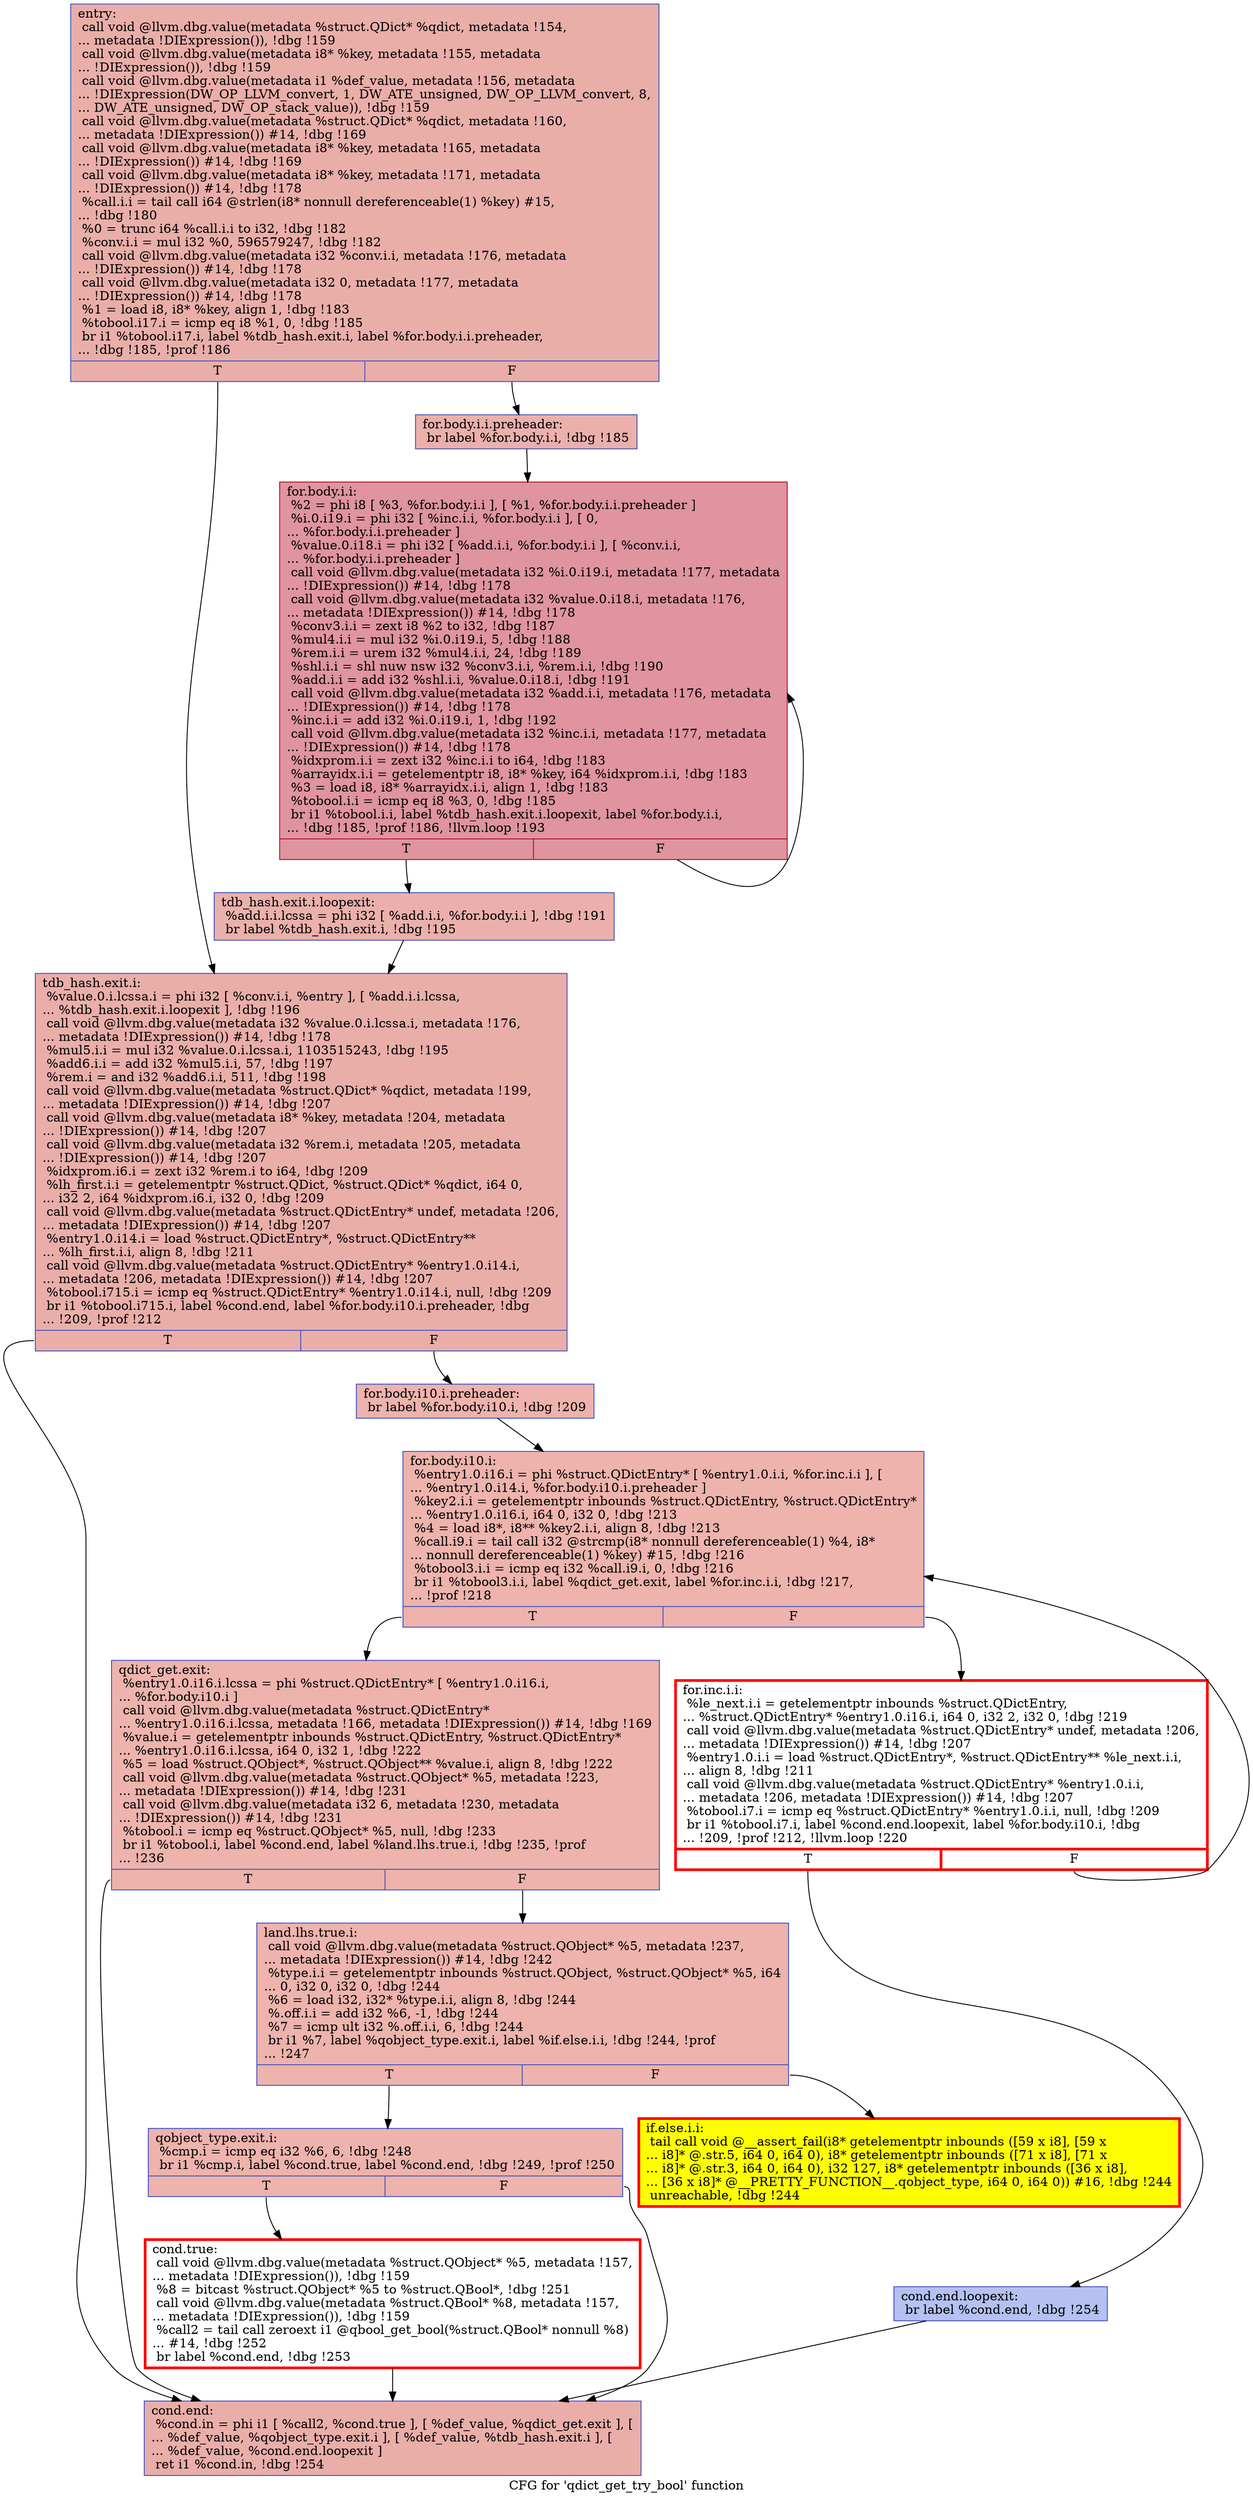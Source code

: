 digraph "CFG for 'qdict_get_try_bool' function" {
	label="CFG for 'qdict_get_try_bool' function";

	Node0x55e9cc5fa810 [shape=record,color="#3d50c3ff", style=filled, fillcolor="#d0473d70",label="{entry:\l  call void @llvm.dbg.value(metadata %struct.QDict* %qdict, metadata !154,\l... metadata !DIExpression()), !dbg !159\l  call void @llvm.dbg.value(metadata i8* %key, metadata !155, metadata\l... !DIExpression()), !dbg !159\l  call void @llvm.dbg.value(metadata i1 %def_value, metadata !156, metadata\l... !DIExpression(DW_OP_LLVM_convert, 1, DW_ATE_unsigned, DW_OP_LLVM_convert, 8,\l... DW_ATE_unsigned, DW_OP_stack_value)), !dbg !159\l  call void @llvm.dbg.value(metadata %struct.QDict* %qdict, metadata !160,\l... metadata !DIExpression()) #14, !dbg !169\l  call void @llvm.dbg.value(metadata i8* %key, metadata !165, metadata\l... !DIExpression()) #14, !dbg !169\l  call void @llvm.dbg.value(metadata i8* %key, metadata !171, metadata\l... !DIExpression()) #14, !dbg !178\l  %call.i.i = tail call i64 @strlen(i8* nonnull dereferenceable(1) %key) #15,\l... !dbg !180\l  %0 = trunc i64 %call.i.i to i32, !dbg !182\l  %conv.i.i = mul i32 %0, 596579247, !dbg !182\l  call void @llvm.dbg.value(metadata i32 %conv.i.i, metadata !176, metadata\l... !DIExpression()) #14, !dbg !178\l  call void @llvm.dbg.value(metadata i32 0, metadata !177, metadata\l... !DIExpression()) #14, !dbg !178\l  %1 = load i8, i8* %key, align 1, !dbg !183\l  %tobool.i17.i = icmp eq i8 %1, 0, !dbg !185\l  br i1 %tobool.i17.i, label %tdb_hash.exit.i, label %for.body.i.i.preheader,\l... !dbg !185, !prof !186\l|{<s0>T|<s1>F}}"];
	Node0x55e9cc5fa810:s0 -> Node0x55e9cc7204e0;
	Node0x55e9cc5fa810:s1 -> Node0x55e9cc784f80;
	Node0x55e9cc784f80 [shape=record,color="#3d50c3ff", style=filled, fillcolor="#d24b4070",label="{for.body.i.i.preheader:                           \l  br label %for.body.i.i, !dbg !185\l}"];
	Node0x55e9cc784f80 -> Node0x55e9cc7786d0;
	Node0x55e9cc7786d0 [shape=record,color="#b70d28ff", style=filled, fillcolor="#b70d2870",label="{for.body.i.i:                                     \l  %2 = phi i8 [ %3, %for.body.i.i ], [ %1, %for.body.i.i.preheader ]\l  %i.0.i19.i = phi i32 [ %inc.i.i, %for.body.i.i ], [ 0,\l... %for.body.i.i.preheader ]\l  %value.0.i18.i = phi i32 [ %add.i.i, %for.body.i.i ], [ %conv.i.i,\l... %for.body.i.i.preheader ]\l  call void @llvm.dbg.value(metadata i32 %i.0.i19.i, metadata !177, metadata\l... !DIExpression()) #14, !dbg !178\l  call void @llvm.dbg.value(metadata i32 %value.0.i18.i, metadata !176,\l... metadata !DIExpression()) #14, !dbg !178\l  %conv3.i.i = zext i8 %2 to i32, !dbg !187\l  %mul4.i.i = mul i32 %i.0.i19.i, 5, !dbg !188\l  %rem.i.i = urem i32 %mul4.i.i, 24, !dbg !189\l  %shl.i.i = shl nuw nsw i32 %conv3.i.i, %rem.i.i, !dbg !190\l  %add.i.i = add i32 %shl.i.i, %value.0.i18.i, !dbg !191\l  call void @llvm.dbg.value(metadata i32 %add.i.i, metadata !176, metadata\l... !DIExpression()) #14, !dbg !178\l  %inc.i.i = add i32 %i.0.i19.i, 1, !dbg !192\l  call void @llvm.dbg.value(metadata i32 %inc.i.i, metadata !177, metadata\l... !DIExpression()) #14, !dbg !178\l  %idxprom.i.i = zext i32 %inc.i.i to i64, !dbg !183\l  %arrayidx.i.i = getelementptr i8, i8* %key, i64 %idxprom.i.i, !dbg !183\l  %3 = load i8, i8* %arrayidx.i.i, align 1, !dbg !183\l  %tobool.i.i = icmp eq i8 %3, 0, !dbg !185\l  br i1 %tobool.i.i, label %tdb_hash.exit.i.loopexit, label %for.body.i.i,\l... !dbg !185, !prof !186, !llvm.loop !193\l|{<s0>T|<s1>F}}"];
	Node0x55e9cc7786d0:s0 -> Node0x55e9cc786510;
	Node0x55e9cc7786d0:s1 -> Node0x55e9cc7786d0;
	Node0x55e9cc786510 [shape=record,color="#3d50c3ff", style=filled, fillcolor="#d24b4070",label="{tdb_hash.exit.i.loopexit:                         \l  %add.i.i.lcssa = phi i32 [ %add.i.i, %for.body.i.i ], !dbg !191\l  br label %tdb_hash.exit.i, !dbg !195\l}"];
	Node0x55e9cc786510 -> Node0x55e9cc7204e0;
	Node0x55e9cc7204e0 [shape=record,color="#3d50c3ff", style=filled, fillcolor="#d0473d70",label="{tdb_hash.exit.i:                                  \l  %value.0.i.lcssa.i = phi i32 [ %conv.i.i, %entry ], [ %add.i.i.lcssa,\l... %tdb_hash.exit.i.loopexit ], !dbg !196\l  call void @llvm.dbg.value(metadata i32 %value.0.i.lcssa.i, metadata !176,\l... metadata !DIExpression()) #14, !dbg !178\l  %mul5.i.i = mul i32 %value.0.i.lcssa.i, 1103515243, !dbg !195\l  %add6.i.i = add i32 %mul5.i.i, 57, !dbg !197\l  %rem.i = and i32 %add6.i.i, 511, !dbg !198\l  call void @llvm.dbg.value(metadata %struct.QDict* %qdict, metadata !199,\l... metadata !DIExpression()) #14, !dbg !207\l  call void @llvm.dbg.value(metadata i8* %key, metadata !204, metadata\l... !DIExpression()) #14, !dbg !207\l  call void @llvm.dbg.value(metadata i32 %rem.i, metadata !205, metadata\l... !DIExpression()) #14, !dbg !207\l  %idxprom.i6.i = zext i32 %rem.i to i64, !dbg !209\l  %lh_first.i.i = getelementptr %struct.QDict, %struct.QDict* %qdict, i64 0,\l... i32 2, i64 %idxprom.i6.i, i32 0, !dbg !209\l  call void @llvm.dbg.value(metadata %struct.QDictEntry* undef, metadata !206,\l... metadata !DIExpression()) #14, !dbg !207\l  %entry1.0.i14.i = load %struct.QDictEntry*, %struct.QDictEntry**\l... %lh_first.i.i, align 8, !dbg !211\l  call void @llvm.dbg.value(metadata %struct.QDictEntry* %entry1.0.i14.i,\l... metadata !206, metadata !DIExpression()) #14, !dbg !207\l  %tobool.i715.i = icmp eq %struct.QDictEntry* %entry1.0.i14.i, null, !dbg !209\l  br i1 %tobool.i715.i, label %cond.end, label %for.body.i10.i.preheader, !dbg\l... !209, !prof !212\l|{<s0>T|<s1>F}}"];
	Node0x55e9cc7204e0:s0 -> Node0x55e9cc5fc890;
	Node0x55e9cc7204e0:s1 -> Node0x55e9cc786680;
	Node0x55e9cc786680 [shape=record,color="#3d50c3ff", style=filled, fillcolor="#d6524470",label="{for.body.i10.i.preheader:                         \l  br label %for.body.i10.i, !dbg !209\l}"];
	Node0x55e9cc786680 -> Node0x55e9cc778160;
	Node0x55e9cc778160 [shape=record,color="#3d50c3ff", style=filled, fillcolor="#d6524470",label="{for.body.i10.i:                                   \l  %entry1.0.i16.i = phi %struct.QDictEntry* [ %entry1.0.i.i, %for.inc.i.i ], [\l... %entry1.0.i14.i, %for.body.i10.i.preheader ]\l  %key2.i.i = getelementptr inbounds %struct.QDictEntry, %struct.QDictEntry*\l... %entry1.0.i16.i, i64 0, i32 0, !dbg !213\l  %4 = load i8*, i8** %key2.i.i, align 8, !dbg !213\l  %call.i9.i = tail call i32 @strcmp(i8* nonnull dereferenceable(1) %4, i8*\l... nonnull dereferenceable(1) %key) #15, !dbg !216\l  %tobool3.i.i = icmp eq i32 %call.i9.i, 0, !dbg !216\l  br i1 %tobool3.i.i, label %qdict_get.exit, label %for.inc.i.i, !dbg !217,\l... !prof !218\l|{<s0>T|<s1>F}}"];
	Node0x55e9cc778160:s0 -> Node0x55e9cc776ca0;
	Node0x55e9cc778160:s1 -> Node0x55e9cc79bfd0;
	Node0x55e9cc79bfd0 [shape=record,penwidth=3.0, color="red",label="{for.inc.i.i:                                      \l  %le_next.i.i = getelementptr inbounds %struct.QDictEntry,\l... %struct.QDictEntry* %entry1.0.i16.i, i64 0, i32 2, i32 0, !dbg !219\l  call void @llvm.dbg.value(metadata %struct.QDictEntry* undef, metadata !206,\l... metadata !DIExpression()) #14, !dbg !207\l  %entry1.0.i.i = load %struct.QDictEntry*, %struct.QDictEntry** %le_next.i.i,\l... align 8, !dbg !211\l  call void @llvm.dbg.value(metadata %struct.QDictEntry* %entry1.0.i.i,\l... metadata !206, metadata !DIExpression()) #14, !dbg !207\l  %tobool.i7.i = icmp eq %struct.QDictEntry* %entry1.0.i.i, null, !dbg !209\l  br i1 %tobool.i7.i, label %cond.end.loopexit, label %for.body.i10.i, !dbg\l... !209, !prof !212, !llvm.loop !220\l|{<s0>T|<s1>F}}"];
	Node0x55e9cc79bfd0:s0 -> Node0x55e9cc7c67b0;
	Node0x55e9cc79bfd0:s1 -> Node0x55e9cc778160;
	Node0x55e9cc776ca0 [shape=record,color="#3d50c3ff", style=filled, fillcolor="#d6524470",label="{qdict_get.exit:                                   \l  %entry1.0.i16.i.lcssa = phi %struct.QDictEntry* [ %entry1.0.i16.i,\l... %for.body.i10.i ]\l  call void @llvm.dbg.value(metadata %struct.QDictEntry*\l... %entry1.0.i16.i.lcssa, metadata !166, metadata !DIExpression()) #14, !dbg !169\l  %value.i = getelementptr inbounds %struct.QDictEntry, %struct.QDictEntry*\l... %entry1.0.i16.i.lcssa, i64 0, i32 1, !dbg !222\l  %5 = load %struct.QObject*, %struct.QObject** %value.i, align 8, !dbg !222\l  call void @llvm.dbg.value(metadata %struct.QObject* %5, metadata !223,\l... metadata !DIExpression()) #14, !dbg !231\l  call void @llvm.dbg.value(metadata i32 6, metadata !230, metadata\l... !DIExpression()) #14, !dbg !231\l  %tobool.i = icmp eq %struct.QObject* %5, null, !dbg !233\l  br i1 %tobool.i, label %cond.end, label %land.lhs.true.i, !dbg !235, !prof\l... !236\l|{<s0>T|<s1>F}}"];
	Node0x55e9cc776ca0:s0 -> Node0x55e9cc5fc890;
	Node0x55e9cc776ca0:s1 -> Node0x55e9cc5c8780;
	Node0x55e9cc5c8780 [shape=record,color="#3d50c3ff", style=filled, fillcolor="#d6524470",label="{land.lhs.true.i:                                  \l  call void @llvm.dbg.value(metadata %struct.QObject* %5, metadata !237,\l... metadata !DIExpression()) #14, !dbg !242\l  %type.i.i = getelementptr inbounds %struct.QObject, %struct.QObject* %5, i64\l... 0, i32 0, i32 0, !dbg !244\l  %6 = load i32, i32* %type.i.i, align 8, !dbg !244\l  %.off.i.i = add i32 %6, -1, !dbg !244\l  %7 = icmp ult i32 %.off.i.i, 6, !dbg !244\l  br i1 %7, label %qobject_type.exit.i, label %if.else.i.i, !dbg !244, !prof\l... !247\l|{<s0>T|<s1>F}}"];
	Node0x55e9cc5c8780:s0 -> Node0x55e9cc5d05e0;
	Node0x55e9cc5c8780:s1 -> Node0x55e9cc5c6060;
	Node0x55e9cc5c6060 [shape=record,penwidth=3.0, style="filled", color="red", fillcolor="yellow",label="{if.else.i.i:                                      \l  tail call void @__assert_fail(i8* getelementptr inbounds ([59 x i8], [59 x\l... i8]* @.str.5, i64 0, i64 0), i8* getelementptr inbounds ([71 x i8], [71 x\l... i8]* @.str.3, i64 0, i64 0), i32 127, i8* getelementptr inbounds ([36 x i8],\l... [36 x i8]* @__PRETTY_FUNCTION__.qobject_type, i64 0, i64 0)) #16, !dbg !244\l  unreachable, !dbg !244\l}"];
	Node0x55e9cc5d05e0 [shape=record,color="#3d50c3ff", style=filled, fillcolor="#d6524470",label="{qobject_type.exit.i:                              \l  %cmp.i = icmp eq i32 %6, 6, !dbg !248\l  br i1 %cmp.i, label %cond.true, label %cond.end, !dbg !249, !prof !250\l|{<s0>T|<s1>F}}"];
	Node0x55e9cc5d05e0:s0 -> Node0x55e9cc5fc790;
	Node0x55e9cc5d05e0:s1 -> Node0x55e9cc5fc890;
	Node0x55e9cc5fc790 [shape=record,penwidth=3.0, color="red",label="{cond.true:                                        \l  call void @llvm.dbg.value(metadata %struct.QObject* %5, metadata !157,\l... metadata !DIExpression()), !dbg !159\l  %8 = bitcast %struct.QObject* %5 to %struct.QBool*, !dbg !251\l  call void @llvm.dbg.value(metadata %struct.QBool* %8, metadata !157,\l... metadata !DIExpression()), !dbg !159\l  %call2 = tail call zeroext i1 @qbool_get_bool(%struct.QBool* nonnull %8)\l... #14, !dbg !252\l  br label %cond.end, !dbg !253\l}"];
	Node0x55e9cc5fc790 -> Node0x55e9cc5fc890;
	Node0x55e9cc7c67b0 [shape=record,color="#3d50c3ff", style=filled, fillcolor="#5572df70",label="{cond.end.loopexit:                                \l  br label %cond.end, !dbg !254\l}"];
	Node0x55e9cc7c67b0 -> Node0x55e9cc5fc890;
	Node0x55e9cc5fc890 [shape=record,color="#3d50c3ff", style=filled, fillcolor="#d0473d70",label="{cond.end:                                         \l  %cond.in = phi i1 [ %call2, %cond.true ], [ %def_value, %qdict_get.exit ], [\l... %def_value, %qobject_type.exit.i ], [ %def_value, %tdb_hash.exit.i ], [\l... %def_value, %cond.end.loopexit ]\l  ret i1 %cond.in, !dbg !254\l}"];
}
